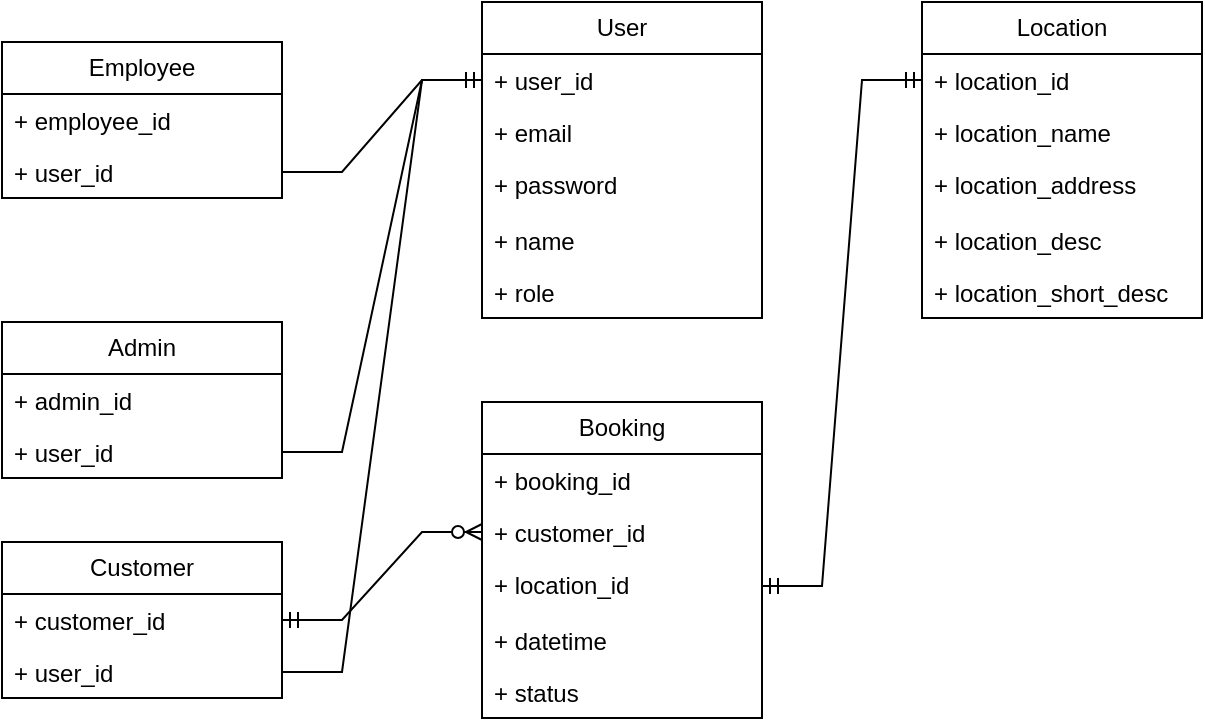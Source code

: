 <mxfile version="26.2.14" pages="2">
  <diagram name="ERD" id="z3vQF9eEG57nGePPHYlV">
    <mxGraphModel dx="925" dy="485" grid="1" gridSize="10" guides="1" tooltips="1" connect="1" arrows="1" fold="1" page="1" pageScale="1" pageWidth="850" pageHeight="1100" math="0" shadow="0">
      <root>
        <mxCell id="0" />
        <mxCell id="1" parent="0" />
        <mxCell id="wZOcHKGaagvg9v1hPZ__-6" value="Customer" style="swimlane;fontStyle=0;childLayout=stackLayout;horizontal=1;startSize=26;fillColor=none;horizontalStack=0;resizeParent=1;resizeParentMax=0;resizeLast=0;collapsible=1;marginBottom=0;whiteSpace=wrap;html=1;" vertex="1" parent="1">
          <mxGeometry x="60" y="320" width="140" height="78" as="geometry" />
        </mxCell>
        <mxCell id="wZOcHKGaagvg9v1hPZ__-12" value="+ customer_id" style="text;strokeColor=none;fillColor=none;align=left;verticalAlign=top;spacingLeft=4;spacingRight=4;overflow=hidden;rotatable=0;points=[[0,0.5],[1,0.5]];portConstraint=eastwest;whiteSpace=wrap;html=1;" vertex="1" parent="wZOcHKGaagvg9v1hPZ__-6">
          <mxGeometry y="26" width="140" height="26" as="geometry" />
        </mxCell>
        <mxCell id="wZOcHKGaagvg9v1hPZ__-26" value="+ user_id" style="text;strokeColor=none;fillColor=none;align=left;verticalAlign=top;spacingLeft=4;spacingRight=4;overflow=hidden;rotatable=0;points=[[0,0.5],[1,0.5]];portConstraint=eastwest;whiteSpace=wrap;html=1;" vertex="1" parent="wZOcHKGaagvg9v1hPZ__-6">
          <mxGeometry y="52" width="140" height="26" as="geometry" />
        </mxCell>
        <mxCell id="wZOcHKGaagvg9v1hPZ__-13" value="Booking" style="swimlane;fontStyle=0;childLayout=stackLayout;horizontal=1;startSize=26;fillColor=none;horizontalStack=0;resizeParent=1;resizeParentMax=0;resizeLast=0;collapsible=1;marginBottom=0;whiteSpace=wrap;html=1;" vertex="1" parent="1">
          <mxGeometry x="300" y="250" width="140" height="158" as="geometry" />
        </mxCell>
        <mxCell id="wZOcHKGaagvg9v1hPZ__-14" value="+ booking_id" style="text;strokeColor=none;fillColor=none;align=left;verticalAlign=top;spacingLeft=4;spacingRight=4;overflow=hidden;rotatable=0;points=[[0,0.5],[1,0.5]];portConstraint=eastwest;whiteSpace=wrap;html=1;" vertex="1" parent="wZOcHKGaagvg9v1hPZ__-13">
          <mxGeometry y="26" width="140" height="26" as="geometry" />
        </mxCell>
        <mxCell id="wZOcHKGaagvg9v1hPZ__-15" value="+ customer_id" style="text;strokeColor=none;fillColor=none;align=left;verticalAlign=top;spacingLeft=4;spacingRight=4;overflow=hidden;rotatable=0;points=[[0,0.5],[1,0.5]];portConstraint=eastwest;whiteSpace=wrap;html=1;" vertex="1" parent="wZOcHKGaagvg9v1hPZ__-13">
          <mxGeometry y="52" width="140" height="26" as="geometry" />
        </mxCell>
        <mxCell id="wZOcHKGaagvg9v1hPZ__-16" value="+ location_id" style="text;strokeColor=none;fillColor=none;align=left;verticalAlign=top;spacingLeft=4;spacingRight=4;overflow=hidden;rotatable=0;points=[[0,0.5],[1,0.5]];portConstraint=eastwest;whiteSpace=wrap;html=1;" vertex="1" parent="wZOcHKGaagvg9v1hPZ__-13">
          <mxGeometry y="78" width="140" height="28" as="geometry" />
        </mxCell>
        <mxCell id="wZOcHKGaagvg9v1hPZ__-17" value="+ datetime" style="text;strokeColor=none;fillColor=none;align=left;verticalAlign=top;spacingLeft=4;spacingRight=4;overflow=hidden;rotatable=0;points=[[0,0.5],[1,0.5]];portConstraint=eastwest;whiteSpace=wrap;html=1;" vertex="1" parent="wZOcHKGaagvg9v1hPZ__-13">
          <mxGeometry y="106" width="140" height="26" as="geometry" />
        </mxCell>
        <mxCell id="wZOcHKGaagvg9v1hPZ__-18" value="+ status" style="text;strokeColor=none;fillColor=none;align=left;verticalAlign=top;spacingLeft=4;spacingRight=4;overflow=hidden;rotatable=0;points=[[0,0.5],[1,0.5]];portConstraint=eastwest;whiteSpace=wrap;html=1;" vertex="1" parent="wZOcHKGaagvg9v1hPZ__-13">
          <mxGeometry y="132" width="140" height="26" as="geometry" />
        </mxCell>
        <mxCell id="wZOcHKGaagvg9v1hPZ__-21" value="User" style="swimlane;fontStyle=0;childLayout=stackLayout;horizontal=1;startSize=26;fillColor=none;horizontalStack=0;resizeParent=1;resizeParentMax=0;resizeLast=0;collapsible=1;marginBottom=0;whiteSpace=wrap;html=1;" vertex="1" parent="1">
          <mxGeometry x="300" y="50" width="140" height="158" as="geometry" />
        </mxCell>
        <mxCell id="wZOcHKGaagvg9v1hPZ__-22" value="+ user_id" style="text;strokeColor=none;fillColor=none;align=left;verticalAlign=top;spacingLeft=4;spacingRight=4;overflow=hidden;rotatable=0;points=[[0,0.5],[1,0.5]];portConstraint=eastwest;whiteSpace=wrap;html=1;" vertex="1" parent="wZOcHKGaagvg9v1hPZ__-21">
          <mxGeometry y="26" width="140" height="26" as="geometry" />
        </mxCell>
        <mxCell id="wZOcHKGaagvg9v1hPZ__-23" value="+ email" style="text;strokeColor=none;fillColor=none;align=left;verticalAlign=top;spacingLeft=4;spacingRight=4;overflow=hidden;rotatable=0;points=[[0,0.5],[1,0.5]];portConstraint=eastwest;whiteSpace=wrap;html=1;" vertex="1" parent="wZOcHKGaagvg9v1hPZ__-21">
          <mxGeometry y="52" width="140" height="26" as="geometry" />
        </mxCell>
        <mxCell id="wZOcHKGaagvg9v1hPZ__-24" value="+ password" style="text;strokeColor=none;fillColor=none;align=left;verticalAlign=top;spacingLeft=4;spacingRight=4;overflow=hidden;rotatable=0;points=[[0,0.5],[1,0.5]];portConstraint=eastwest;whiteSpace=wrap;html=1;" vertex="1" parent="wZOcHKGaagvg9v1hPZ__-21">
          <mxGeometry y="78" width="140" height="28" as="geometry" />
        </mxCell>
        <mxCell id="wZOcHKGaagvg9v1hPZ__-25" value="+ name" style="text;strokeColor=none;fillColor=none;align=left;verticalAlign=top;spacingLeft=4;spacingRight=4;overflow=hidden;rotatable=0;points=[[0,0.5],[1,0.5]];portConstraint=eastwest;whiteSpace=wrap;html=1;" vertex="1" parent="wZOcHKGaagvg9v1hPZ__-21">
          <mxGeometry y="106" width="140" height="26" as="geometry" />
        </mxCell>
        <mxCell id="wZOcHKGaagvg9v1hPZ__-30" value="+ role" style="text;strokeColor=none;fillColor=none;align=left;verticalAlign=top;spacingLeft=4;spacingRight=4;overflow=hidden;rotatable=0;points=[[0,0.5],[1,0.5]];portConstraint=eastwest;whiteSpace=wrap;html=1;" vertex="1" parent="wZOcHKGaagvg9v1hPZ__-21">
          <mxGeometry y="132" width="140" height="26" as="geometry" />
        </mxCell>
        <mxCell id="wZOcHKGaagvg9v1hPZ__-27" value="Admin" style="swimlane;fontStyle=0;childLayout=stackLayout;horizontal=1;startSize=26;fillColor=none;horizontalStack=0;resizeParent=1;resizeParentMax=0;resizeLast=0;collapsible=1;marginBottom=0;whiteSpace=wrap;html=1;" vertex="1" parent="1">
          <mxGeometry x="60" y="210" width="140" height="78" as="geometry" />
        </mxCell>
        <mxCell id="wZOcHKGaagvg9v1hPZ__-28" value="+ admin_id" style="text;strokeColor=none;fillColor=none;align=left;verticalAlign=top;spacingLeft=4;spacingRight=4;overflow=hidden;rotatable=0;points=[[0,0.5],[1,0.5]];portConstraint=eastwest;whiteSpace=wrap;html=1;" vertex="1" parent="wZOcHKGaagvg9v1hPZ__-27">
          <mxGeometry y="26" width="140" height="26" as="geometry" />
        </mxCell>
        <mxCell id="wZOcHKGaagvg9v1hPZ__-29" value="+ user_id" style="text;strokeColor=none;fillColor=none;align=left;verticalAlign=top;spacingLeft=4;spacingRight=4;overflow=hidden;rotatable=0;points=[[0,0.5],[1,0.5]];portConstraint=eastwest;whiteSpace=wrap;html=1;" vertex="1" parent="wZOcHKGaagvg9v1hPZ__-27">
          <mxGeometry y="52" width="140" height="26" as="geometry" />
        </mxCell>
        <mxCell id="wZOcHKGaagvg9v1hPZ__-32" value="Employee" style="swimlane;fontStyle=0;childLayout=stackLayout;horizontal=1;startSize=26;fillColor=none;horizontalStack=0;resizeParent=1;resizeParentMax=0;resizeLast=0;collapsible=1;marginBottom=0;whiteSpace=wrap;html=1;" vertex="1" parent="1">
          <mxGeometry x="60" y="70" width="140" height="78" as="geometry" />
        </mxCell>
        <mxCell id="wZOcHKGaagvg9v1hPZ__-33" value="+ employee_id" style="text;strokeColor=none;fillColor=none;align=left;verticalAlign=top;spacingLeft=4;spacingRight=4;overflow=hidden;rotatable=0;points=[[0,0.5],[1,0.5]];portConstraint=eastwest;whiteSpace=wrap;html=1;" vertex="1" parent="wZOcHKGaagvg9v1hPZ__-32">
          <mxGeometry y="26" width="140" height="26" as="geometry" />
        </mxCell>
        <mxCell id="wZOcHKGaagvg9v1hPZ__-34" value="+ user_id" style="text;strokeColor=none;fillColor=none;align=left;verticalAlign=top;spacingLeft=4;spacingRight=4;overflow=hidden;rotatable=0;points=[[0,0.5],[1,0.5]];portConstraint=eastwest;whiteSpace=wrap;html=1;" vertex="1" parent="wZOcHKGaagvg9v1hPZ__-32">
          <mxGeometry y="52" width="140" height="26" as="geometry" />
        </mxCell>
        <mxCell id="wZOcHKGaagvg9v1hPZ__-37" value="" style="edgeStyle=entityRelationEdgeStyle;fontSize=12;html=1;endArrow=ERmandOne;rounded=0;" edge="1" parent="1" source="wZOcHKGaagvg9v1hPZ__-34" target="wZOcHKGaagvg9v1hPZ__-22">
          <mxGeometry width="100" height="100" relative="1" as="geometry">
            <mxPoint x="350" y="310" as="sourcePoint" />
            <mxPoint x="450" y="210" as="targetPoint" />
          </mxGeometry>
        </mxCell>
        <mxCell id="wZOcHKGaagvg9v1hPZ__-39" value="" style="edgeStyle=entityRelationEdgeStyle;fontSize=12;html=1;endArrow=ERmandOne;rounded=0;" edge="1" parent="1" source="wZOcHKGaagvg9v1hPZ__-29" target="wZOcHKGaagvg9v1hPZ__-22">
          <mxGeometry width="100" height="100" relative="1" as="geometry">
            <mxPoint x="210" y="145" as="sourcePoint" />
            <mxPoint x="310" y="99" as="targetPoint" />
          </mxGeometry>
        </mxCell>
        <mxCell id="wZOcHKGaagvg9v1hPZ__-40" value="" style="edgeStyle=entityRelationEdgeStyle;fontSize=12;html=1;endArrow=ERmandOne;rounded=0;" edge="1" parent="1" source="wZOcHKGaagvg9v1hPZ__-26" target="wZOcHKGaagvg9v1hPZ__-22">
          <mxGeometry width="100" height="100" relative="1" as="geometry">
            <mxPoint x="230" y="420" as="sourcePoint" />
            <mxPoint x="310" y="99" as="targetPoint" />
            <Array as="points">
              <mxPoint x="250" y="240" />
              <mxPoint x="220" y="210" />
              <mxPoint x="240" y="240" />
            </Array>
          </mxGeometry>
        </mxCell>
        <mxCell id="wZOcHKGaagvg9v1hPZ__-41" value="" style="edgeStyle=entityRelationEdgeStyle;fontSize=12;html=1;endArrow=ERzeroToMany;startArrow=ERmandOne;rounded=0;" edge="1" parent="1" source="wZOcHKGaagvg9v1hPZ__-12" target="wZOcHKGaagvg9v1hPZ__-15">
          <mxGeometry width="100" height="100" relative="1" as="geometry">
            <mxPoint x="350" y="310" as="sourcePoint" />
            <mxPoint x="450" y="210" as="targetPoint" />
          </mxGeometry>
        </mxCell>
        <mxCell id="wZOcHKGaagvg9v1hPZ__-42" value="Location" style="swimlane;fontStyle=0;childLayout=stackLayout;horizontal=1;startSize=26;fillColor=none;horizontalStack=0;resizeParent=1;resizeParentMax=0;resizeLast=0;collapsible=1;marginBottom=0;whiteSpace=wrap;html=1;" vertex="1" parent="1">
          <mxGeometry x="520" y="50" width="140" height="158" as="geometry" />
        </mxCell>
        <mxCell id="wZOcHKGaagvg9v1hPZ__-43" value="+ location_id" style="text;strokeColor=none;fillColor=none;align=left;verticalAlign=top;spacingLeft=4;spacingRight=4;overflow=hidden;rotatable=0;points=[[0,0.5],[1,0.5]];portConstraint=eastwest;whiteSpace=wrap;html=1;" vertex="1" parent="wZOcHKGaagvg9v1hPZ__-42">
          <mxGeometry y="26" width="140" height="26" as="geometry" />
        </mxCell>
        <mxCell id="wZOcHKGaagvg9v1hPZ__-44" value="+ location_name" style="text;strokeColor=none;fillColor=none;align=left;verticalAlign=top;spacingLeft=4;spacingRight=4;overflow=hidden;rotatable=0;points=[[0,0.5],[1,0.5]];portConstraint=eastwest;whiteSpace=wrap;html=1;" vertex="1" parent="wZOcHKGaagvg9v1hPZ__-42">
          <mxGeometry y="52" width="140" height="26" as="geometry" />
        </mxCell>
        <mxCell id="wZOcHKGaagvg9v1hPZ__-45" value="+ location_address" style="text;strokeColor=none;fillColor=none;align=left;verticalAlign=top;spacingLeft=4;spacingRight=4;overflow=hidden;rotatable=0;points=[[0,0.5],[1,0.5]];portConstraint=eastwest;whiteSpace=wrap;html=1;" vertex="1" parent="wZOcHKGaagvg9v1hPZ__-42">
          <mxGeometry y="78" width="140" height="28" as="geometry" />
        </mxCell>
        <mxCell id="wZOcHKGaagvg9v1hPZ__-46" value="+ location_desc" style="text;strokeColor=none;fillColor=none;align=left;verticalAlign=top;spacingLeft=4;spacingRight=4;overflow=hidden;rotatable=0;points=[[0,0.5],[1,0.5]];portConstraint=eastwest;whiteSpace=wrap;html=1;" vertex="1" parent="wZOcHKGaagvg9v1hPZ__-42">
          <mxGeometry y="106" width="140" height="26" as="geometry" />
        </mxCell>
        <mxCell id="wZOcHKGaagvg9v1hPZ__-47" value="+ location_short_desc" style="text;strokeColor=none;fillColor=none;align=left;verticalAlign=top;spacingLeft=4;spacingRight=4;overflow=hidden;rotatable=0;points=[[0,0.5],[1,0.5]];portConstraint=eastwest;whiteSpace=wrap;html=1;" vertex="1" parent="wZOcHKGaagvg9v1hPZ__-42">
          <mxGeometry y="132" width="140" height="26" as="geometry" />
        </mxCell>
        <mxCell id="wZOcHKGaagvg9v1hPZ__-48" value="" style="edgeStyle=entityRelationEdgeStyle;fontSize=12;html=1;endArrow=ERmandOne;startArrow=ERmandOne;rounded=0;" edge="1" parent="1" source="wZOcHKGaagvg9v1hPZ__-16" target="wZOcHKGaagvg9v1hPZ__-43">
          <mxGeometry width="100" height="100" relative="1" as="geometry">
            <mxPoint x="350" y="310" as="sourcePoint" />
            <mxPoint x="450" y="210" as="targetPoint" />
          </mxGeometry>
        </mxCell>
      </root>
    </mxGraphModel>
  </diagram>
  <diagram id="1NHHfaylj6_dbPIYRQQC" name="Use Case Diagram">
    <mxGraphModel dx="971" dy="509" grid="1" gridSize="10" guides="1" tooltips="1" connect="1" arrows="1" fold="1" page="1" pageScale="1" pageWidth="850" pageHeight="1100" math="0" shadow="0">
      <root>
        <mxCell id="0" />
        <mxCell id="1" parent="0" />
      </root>
    </mxGraphModel>
  </diagram>
</mxfile>
